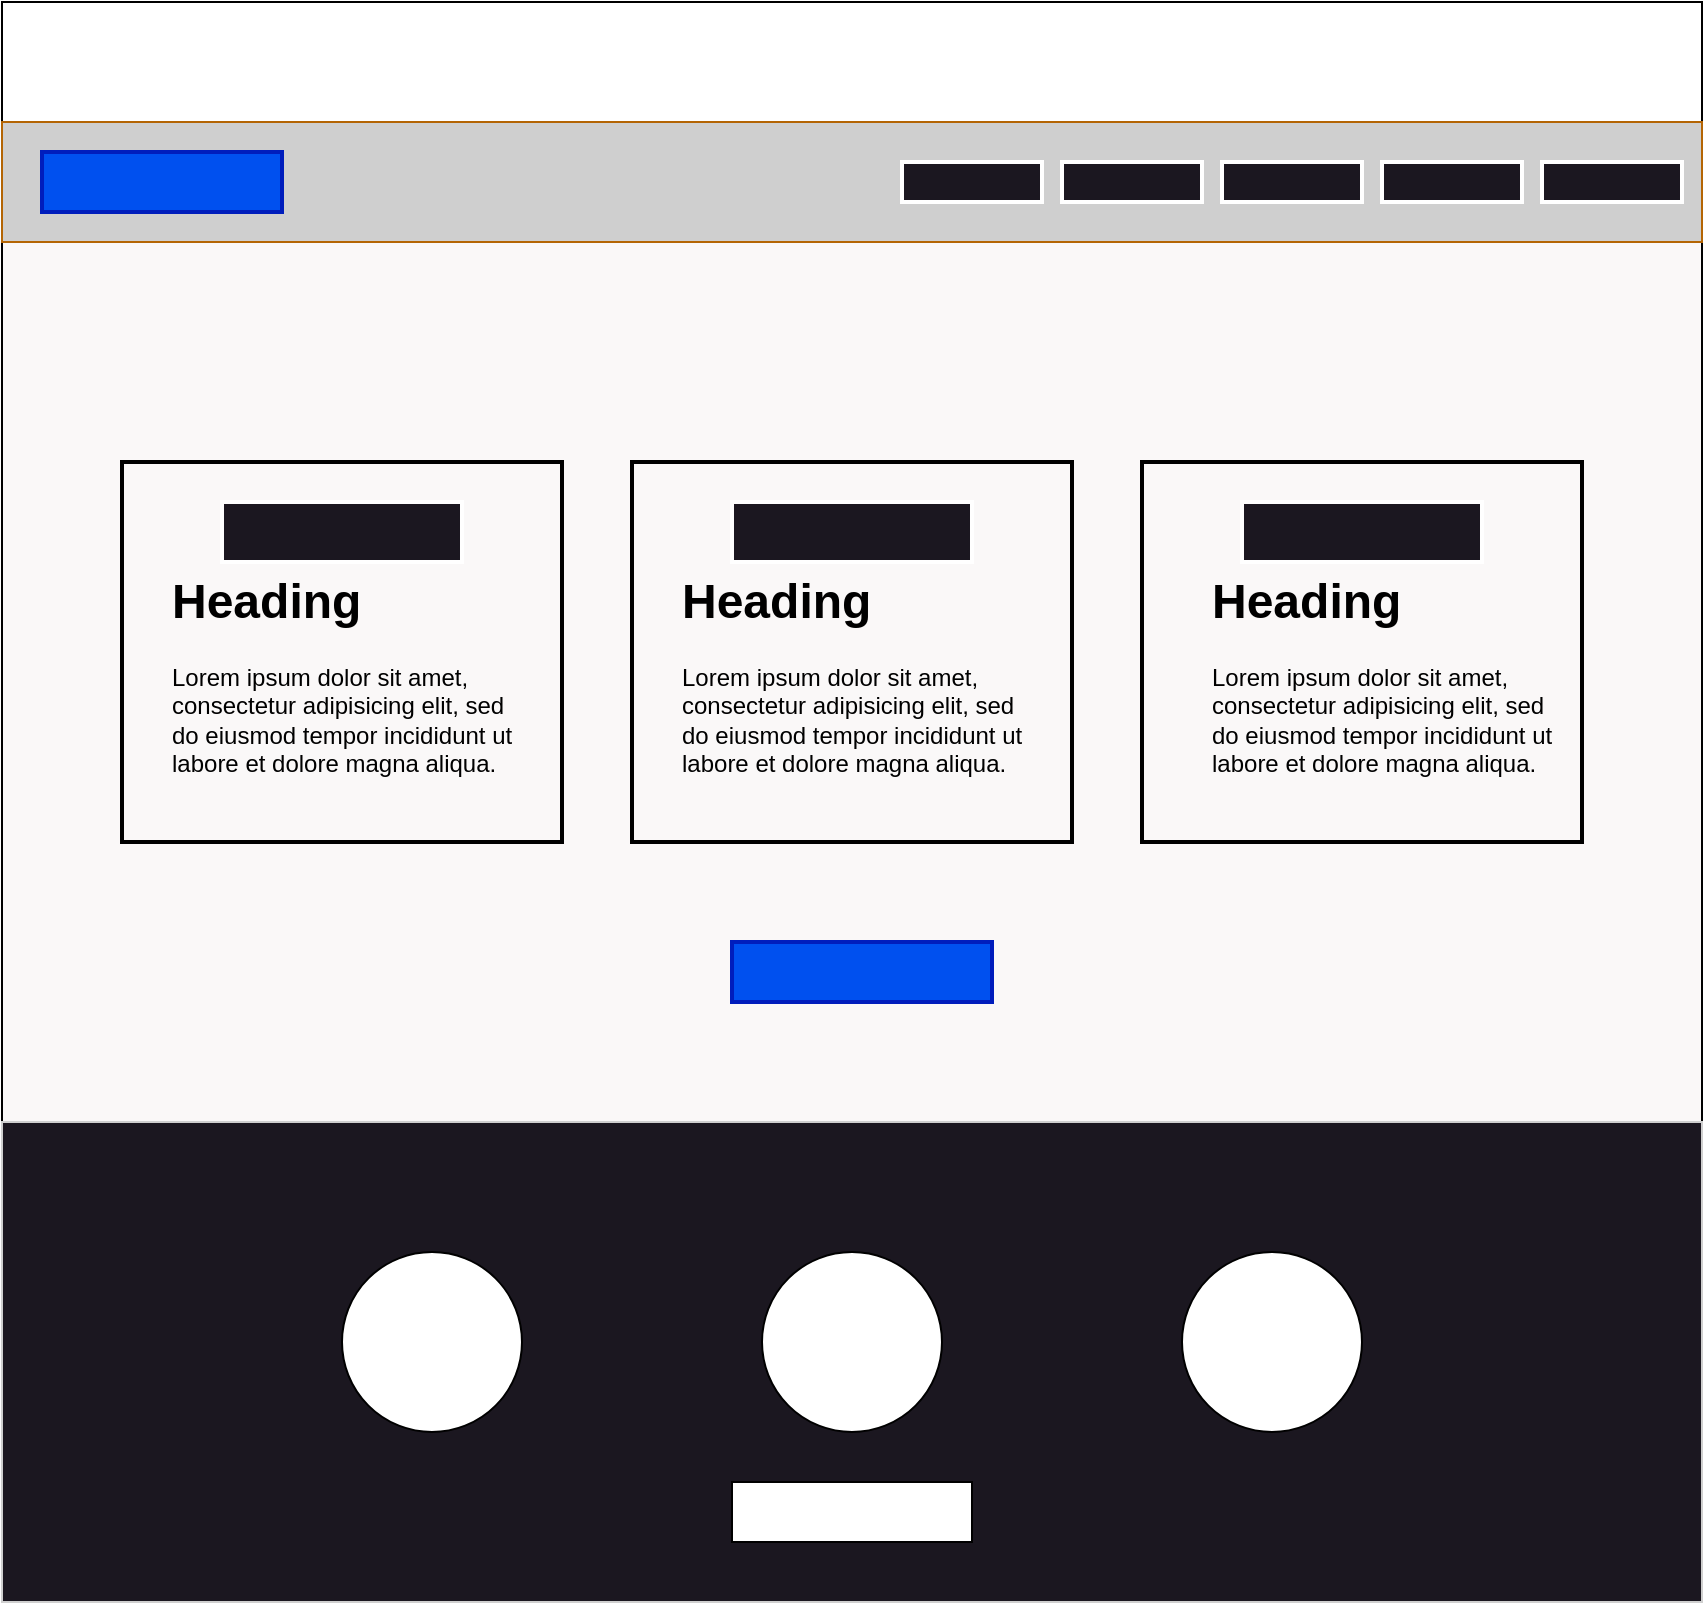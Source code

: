 <mxfile>
    <diagram id="dB-3ol5uDr2LxEsU0GAV" name="Page-1">
        <mxGraphModel dx="303" dy="512" grid="1" gridSize="10" guides="1" tooltips="1" connect="1" arrows="1" fold="1" page="1" pageScale="1" pageWidth="850" pageHeight="1100" math="0" shadow="0">
            <root>
                <mxCell id="0"/>
                <mxCell id="1" parent="0"/>
                <mxCell id="2" value="" style="rounded=0;whiteSpace=wrap;html=1;gradientDirection=radial;fillColor=#FAF8F8;shadow=0;" parent="1" vertex="1">
                    <mxGeometry width="850" height="780" as="geometry"/>
                </mxCell>
                <mxCell id="4" value="" style="rounded=0;whiteSpace=wrap;html=1;gradientDirection=radial;" parent="1" vertex="1">
                    <mxGeometry width="850" height="60" as="geometry"/>
                </mxCell>
                <mxCell id="5" value="" style="rounded=0;whiteSpace=wrap;html=1;gradientDirection=radial;fillColor=#CFCFCF;strokeColor=#b46504;" parent="1" vertex="1">
                    <mxGeometry y="60" width="850" height="60" as="geometry"/>
                </mxCell>
                <mxCell id="16" value="" style="rounded=0;whiteSpace=wrap;html=1;shadow=0;glass=0;labelBackgroundColor=#FAF8F8;labelBorderColor=none;strokeColor=#CFCFCF;fontFamily=Georgia;fontSize=24;fontColor=#2a252f;fillColor=#1B1720;gradientColor=none;gradientDirection=radial;" parent="1" vertex="1">
                    <mxGeometry y="560" width="850" height="240" as="geometry"/>
                </mxCell>
                <mxCell id="17" value="" style="ellipse;whiteSpace=wrap;html=1;" parent="1" vertex="1">
                    <mxGeometry x="380" y="625" width="90" height="90" as="geometry"/>
                </mxCell>
                <mxCell id="18" value="" style="ellipse;whiteSpace=wrap;html=1;" parent="1" vertex="1">
                    <mxGeometry x="170" y="625" width="90" height="90" as="geometry"/>
                </mxCell>
                <mxCell id="19" value="" style="ellipse;whiteSpace=wrap;html=1;" parent="1" vertex="1">
                    <mxGeometry x="590" y="625" width="90" height="90" as="geometry"/>
                </mxCell>
                <mxCell id="47" value="" style="rounded=0;whiteSpace=wrap;html=1;labelBackgroundColor=none;labelBorderColor=none;strokeColor=#001DBC;strokeWidth=2;fontSize=9;fontColor=#ffffff;fillColor=#0050ef;" parent="1" vertex="1">
                    <mxGeometry x="20" y="75" width="120" height="30" as="geometry"/>
                </mxCell>
                <mxCell id="49" value="" style="rounded=0;whiteSpace=wrap;html=1;labelBackgroundColor=none;labelBorderColor=none;strokeColor=#FFFFFF;strokeWidth=2;fontSize=9;fontColor=#FFFFFF;fillColor=#FFFFFF;" parent="1" vertex="1">
                    <mxGeometry x="10" y="20" width="220" height="20" as="geometry"/>
                </mxCell>
                <mxCell id="50" value="" style="rounded=0;whiteSpace=wrap;html=1;labelBackgroundColor=none;labelBorderColor=none;strokeColor=#FFFFFF;strokeWidth=2;fontSize=9;fontColor=#FFFFFF;fillColor=#FFFFFF;" parent="1" vertex="1">
                    <mxGeometry x="510" y="20" width="320" height="20" as="geometry"/>
                </mxCell>
                <mxCell id="52" value="" style="rounded=0;whiteSpace=wrap;html=1;fillColor=none;strokeColor=#000000;strokeWidth=2;" parent="1" vertex="1">
                    <mxGeometry x="315" y="230" width="220" height="190" as="geometry"/>
                </mxCell>
                <mxCell id="56" value="" style="rounded=0;whiteSpace=wrap;html=1;fillColor=#FFFFFF;" parent="1" vertex="1">
                    <mxGeometry x="365" y="740" width="120" height="30" as="geometry"/>
                </mxCell>
                <mxCell id="58" value="" style="rounded=0;whiteSpace=wrap;html=1;fillColor=none;strokeColor=#000000;strokeWidth=2;" vertex="1" parent="1">
                    <mxGeometry x="570" y="230" width="220" height="190" as="geometry"/>
                </mxCell>
                <mxCell id="57" value="" style="rounded=0;whiteSpace=wrap;html=1;fillColor=none;strokeColor=#000000;strokeWidth=2;" vertex="1" parent="1">
                    <mxGeometry x="60" y="230" width="220" height="190" as="geometry"/>
                </mxCell>
                <mxCell id="53" value="" style="rounded=0;whiteSpace=wrap;html=1;labelBackgroundColor=none;labelBorderColor=none;strokeColor=#FFFFFF;strokeWidth=2;fontSize=9;fontColor=#FFFFFF;fillColor=#1B1720;" parent="1" vertex="1">
                    <mxGeometry x="110" y="250" width="120" height="30" as="geometry"/>
                </mxCell>
                <mxCell id="59" value="" style="rounded=0;whiteSpace=wrap;html=1;labelBackgroundColor=none;labelBorderColor=none;strokeColor=#FFFFFF;strokeWidth=2;fontSize=9;fontColor=#FFFFFF;fillColor=#1B1720;" vertex="1" parent="1">
                    <mxGeometry x="365" y="250" width="120" height="30" as="geometry"/>
                </mxCell>
                <mxCell id="60" value="" style="rounded=0;whiteSpace=wrap;html=1;labelBackgroundColor=none;labelBorderColor=none;strokeColor=#FFFFFF;strokeWidth=2;fontSize=9;fontColor=#FFFFFF;fillColor=#1B1720;" vertex="1" parent="1">
                    <mxGeometry x="620" y="250" width="120" height="30" as="geometry"/>
                </mxCell>
                <mxCell id="54" value="&lt;h1&gt;Heading&lt;/h1&gt;&lt;p&gt;Lorem ipsum dolor sit amet, consectetur adipisicing elit, sed do eiusmod tempor incididunt ut labore et dolore magna aliqua.&lt;/p&gt;" style="text;html=1;strokeColor=none;fillColor=none;spacing=5;spacingTop=-20;whiteSpace=wrap;overflow=hidden;rounded=0;strokeWidth=2;fontColor=#000000;" parent="1" vertex="1">
                    <mxGeometry x="600" y="280" width="180" height="270" as="geometry"/>
                </mxCell>
                <mxCell id="61" value="&lt;h1&gt;Heading&lt;/h1&gt;&lt;p&gt;Lorem ipsum dolor sit amet, consectetur adipisicing elit, sed do eiusmod tempor incididunt ut labore et dolore magna aliqua.&lt;/p&gt;" style="text;html=1;strokeColor=none;fillColor=none;spacing=5;spacingTop=-20;whiteSpace=wrap;overflow=hidden;rounded=0;strokeWidth=2;fontColor=#000000;" vertex="1" parent="1">
                    <mxGeometry x="335" y="280" width="180" height="270" as="geometry"/>
                </mxCell>
                <mxCell id="62" value="&lt;h1&gt;Heading&lt;/h1&gt;&lt;p&gt;Lorem ipsum dolor sit amet, consectetur adipisicing elit, sed do eiusmod tempor incididunt ut labore et dolore magna aliqua.&lt;/p&gt;" style="text;html=1;strokeColor=none;fillColor=none;spacing=5;spacingTop=-20;whiteSpace=wrap;overflow=hidden;rounded=0;strokeWidth=2;fontColor=#000000;" vertex="1" parent="1">
                    <mxGeometry x="80" y="280" width="180" height="270" as="geometry"/>
                </mxCell>
                <mxCell id="55" value="" style="rounded=0;whiteSpace=wrap;html=1;labelBackgroundColor=none;labelBorderColor=none;strokeColor=#001DBC;strokeWidth=2;fontSize=9;fontColor=#ffffff;fillColor=#0050ef;" parent="1" vertex="1">
                    <mxGeometry x="365" y="470" width="130" height="30" as="geometry"/>
                </mxCell>
                <mxCell id="65" value="" style="rounded=0;whiteSpace=wrap;html=1;labelBackgroundColor=none;labelBorderColor=none;strokeColor=#FFFFFF;strokeWidth=2;fontSize=9;fontColor=#FFFFFF;fillColor=#1B1720;" vertex="1" parent="1">
                    <mxGeometry x="770" y="80" width="70" height="20" as="geometry"/>
                </mxCell>
                <mxCell id="66" value="" style="rounded=0;whiteSpace=wrap;html=1;labelBackgroundColor=none;labelBorderColor=none;strokeColor=#FFFFFF;strokeWidth=2;fontSize=9;fontColor=#FFFFFF;fillColor=#1B1720;" vertex="1" parent="1">
                    <mxGeometry x="690" y="80" width="70" height="20" as="geometry"/>
                </mxCell>
                <mxCell id="67" value="" style="rounded=0;whiteSpace=wrap;html=1;labelBackgroundColor=none;labelBorderColor=none;strokeColor=#FFFFFF;strokeWidth=2;fontSize=9;fontColor=#FFFFFF;fillColor=#1B1720;" vertex="1" parent="1">
                    <mxGeometry x="610" y="80" width="70" height="20" as="geometry"/>
                </mxCell>
                <mxCell id="68" value="" style="rounded=0;whiteSpace=wrap;html=1;labelBackgroundColor=none;labelBorderColor=none;strokeColor=#FFFFFF;strokeWidth=2;fontSize=9;fontColor=#FFFFFF;fillColor=#1B1720;" vertex="1" parent="1">
                    <mxGeometry x="530" y="80" width="70" height="20" as="geometry"/>
                </mxCell>
                <mxCell id="69" value="" style="rounded=0;whiteSpace=wrap;html=1;labelBackgroundColor=none;labelBorderColor=none;strokeColor=#FFFFFF;strokeWidth=2;fontSize=9;fontColor=#FFFFFF;fillColor=#1B1720;" vertex="1" parent="1">
                    <mxGeometry x="450" y="80" width="70" height="20" as="geometry"/>
                </mxCell>
            </root>
        </mxGraphModel>
    </diagram>
</mxfile>